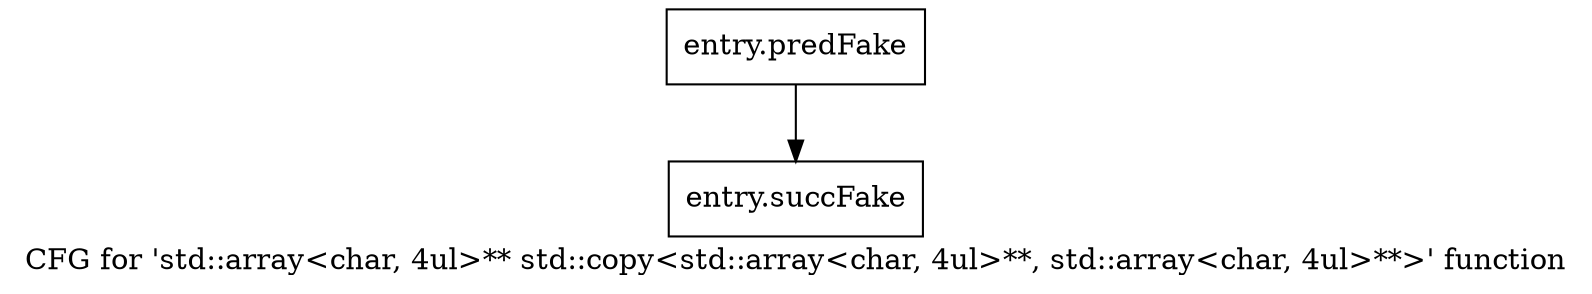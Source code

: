 digraph "CFG for 'std::array\<char, 4ul\>** std::copy\<std::array\<char, 4ul\>**, std::array\<char, 4ul\>**\>' function" {
	label="CFG for 'std::array\<char, 4ul\>** std::copy\<std::array\<char, 4ul\>**, std::array\<char, 4ul\>**\>' function";

	Node0x41fb470 [shape=record,filename="",linenumber="",label="{entry.predFake}"];
	Node0x41fb470 -> Node0x4412830[ callList="" memoryops="" filename="/tools/Xilinx/Vitis_HLS/2022.1/tps/lnx64/gcc-8.3.0/lib/gcc/x86_64-pc-linux-gnu/8.3.0/../../../../include/c++/8.3.0/bits/stl_algobase.h" execusionnum="0"];
	Node0x4412830 [shape=record,filename="/tools/Xilinx/Vitis_HLS/2022.1/tps/lnx64/gcc-8.3.0/lib/gcc/x86_64-pc-linux-gnu/8.3.0/../../../../include/c++/8.3.0/bits/stl_algobase.h",linenumber="454",label="{entry.succFake}"];
}
